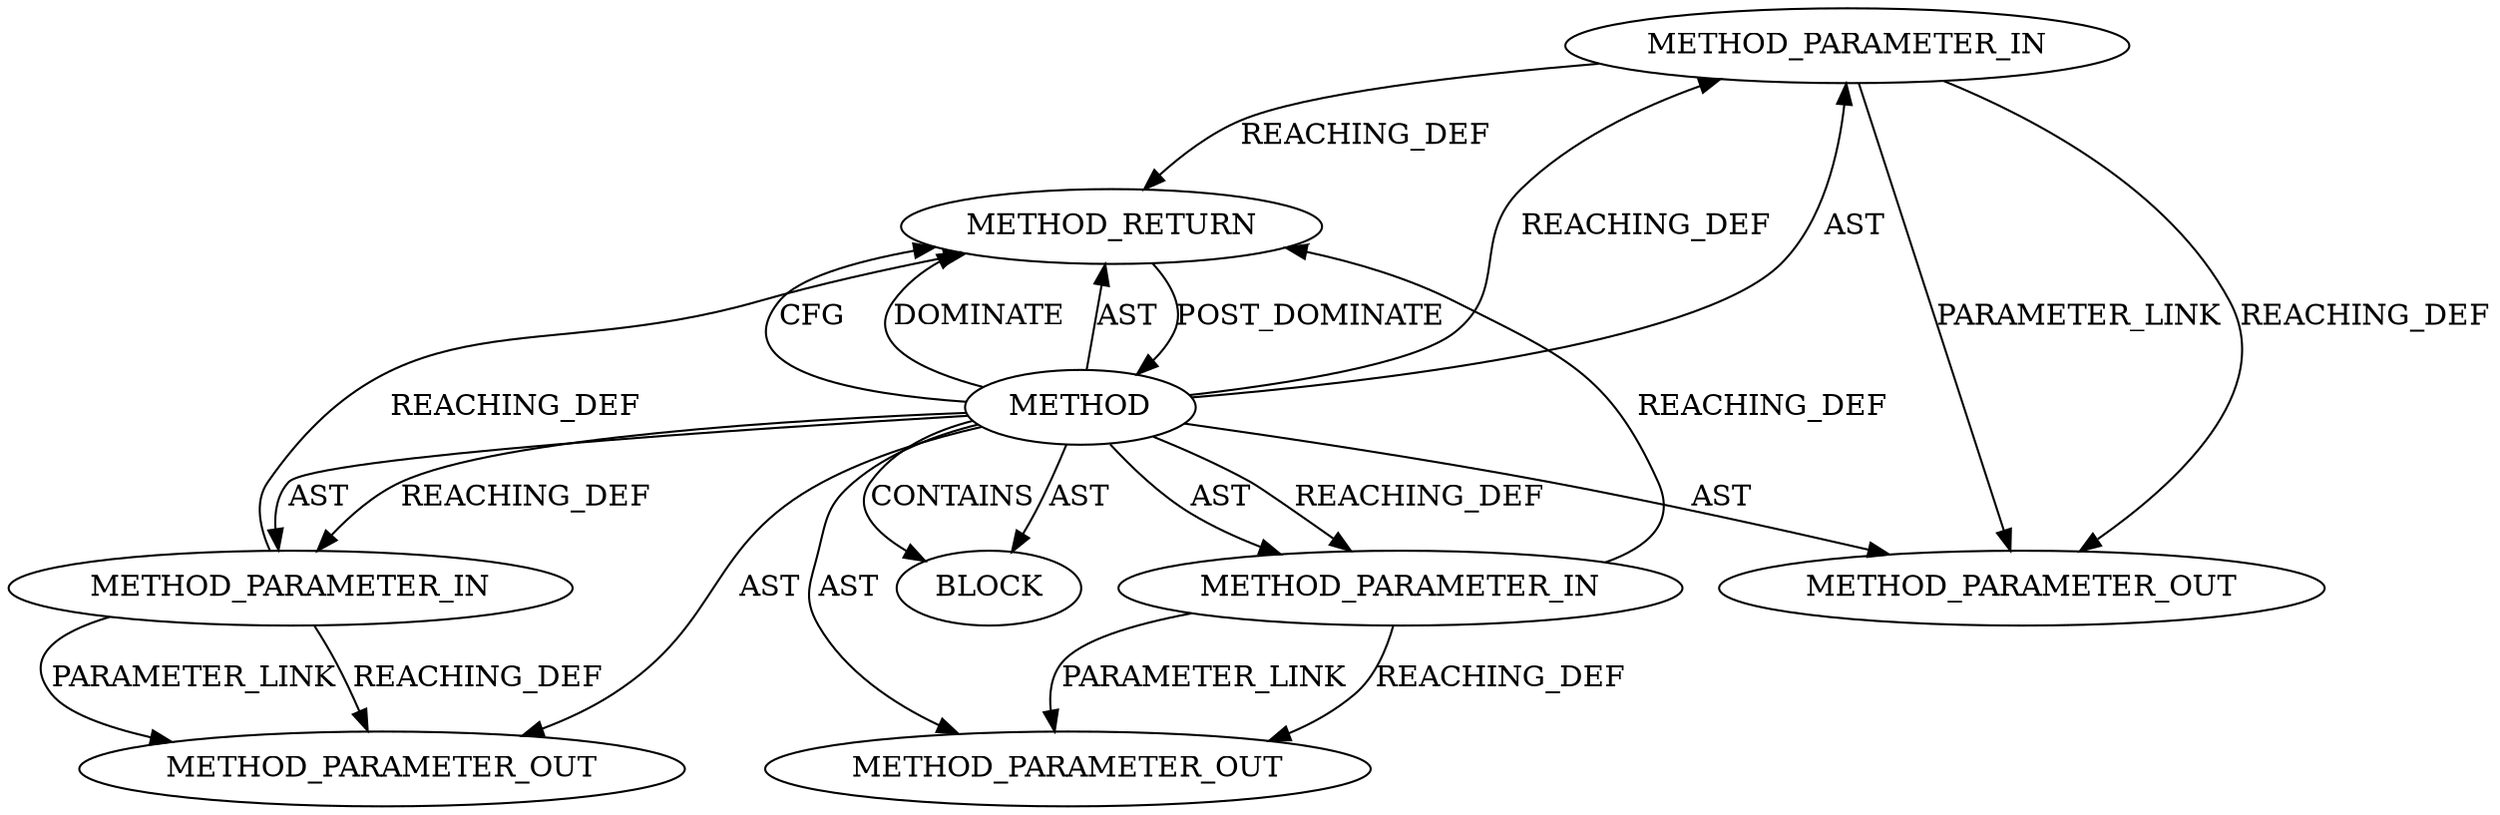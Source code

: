 digraph {
  19884 [label=METHOD_PARAMETER_IN ORDER=3 CODE="p3" IS_VARIADIC=false TYPE_FULL_NAME="ANY" EVALUATION_STRATEGY="BY_VALUE" INDEX=3 NAME="p3"]
  19881 [label=METHOD AST_PARENT_TYPE="NAMESPACE_BLOCK" AST_PARENT_FULL_NAME="<global>" ORDER=0 CODE="<empty>" FULL_NAME="trace_tls_device_rx_resync_nh_delay" IS_EXTERNAL=true FILENAME="<empty>" SIGNATURE="" NAME="trace_tls_device_rx_resync_nh_delay"]
  19885 [label=BLOCK ORDER=1 ARGUMENT_INDEX=1 CODE="<empty>" TYPE_FULL_NAME="ANY"]
  19883 [label=METHOD_PARAMETER_IN ORDER=2 CODE="p2" IS_VARIADIC=false TYPE_FULL_NAME="ANY" EVALUATION_STRATEGY="BY_VALUE" INDEX=2 NAME="p2"]
  19882 [label=METHOD_PARAMETER_IN ORDER=1 CODE="p1" IS_VARIADIC=false TYPE_FULL_NAME="ANY" EVALUATION_STRATEGY="BY_VALUE" INDEX=1 NAME="p1"]
  21961 [label=METHOD_PARAMETER_OUT ORDER=2 CODE="p2" IS_VARIADIC=false TYPE_FULL_NAME="ANY" EVALUATION_STRATEGY="BY_VALUE" INDEX=2 NAME="p2"]
  21960 [label=METHOD_PARAMETER_OUT ORDER=1 CODE="p1" IS_VARIADIC=false TYPE_FULL_NAME="ANY" EVALUATION_STRATEGY="BY_VALUE" INDEX=1 NAME="p1"]
  19886 [label=METHOD_RETURN ORDER=2 CODE="RET" TYPE_FULL_NAME="ANY" EVALUATION_STRATEGY="BY_VALUE"]
  21962 [label=METHOD_PARAMETER_OUT ORDER=3 CODE="p3" IS_VARIADIC=false TYPE_FULL_NAME="ANY" EVALUATION_STRATEGY="BY_VALUE" INDEX=3 NAME="p3"]
  19882 -> 19886 [label=REACHING_DEF VARIABLE="p1"]
  19881 -> 21960 [label=AST ]
  19881 -> 19883 [label=REACHING_DEF VARIABLE=""]
  19881 -> 19884 [label=AST ]
  19886 -> 19881 [label=POST_DOMINATE ]
  19881 -> 19886 [label=CFG ]
  19881 -> 19885 [label=CONTAINS ]
  19881 -> 21961 [label=AST ]
  19883 -> 19886 [label=REACHING_DEF VARIABLE="p2"]
  19881 -> 19882 [label=AST ]
  19881 -> 19884 [label=REACHING_DEF VARIABLE=""]
  19881 -> 19882 [label=REACHING_DEF VARIABLE=""]
  19881 -> 19883 [label=AST ]
  19881 -> 19886 [label=DOMINATE ]
  19884 -> 21962 [label=PARAMETER_LINK ]
  19882 -> 21960 [label=REACHING_DEF VARIABLE="p1"]
  19884 -> 19886 [label=REACHING_DEF VARIABLE="p3"]
  19883 -> 21961 [label=PARAMETER_LINK ]
  19884 -> 21962 [label=REACHING_DEF VARIABLE="p3"]
  19881 -> 19886 [label=AST ]
  19881 -> 21962 [label=AST ]
  19882 -> 21960 [label=PARAMETER_LINK ]
  19883 -> 21961 [label=REACHING_DEF VARIABLE="p2"]
  19881 -> 19885 [label=AST ]
}

